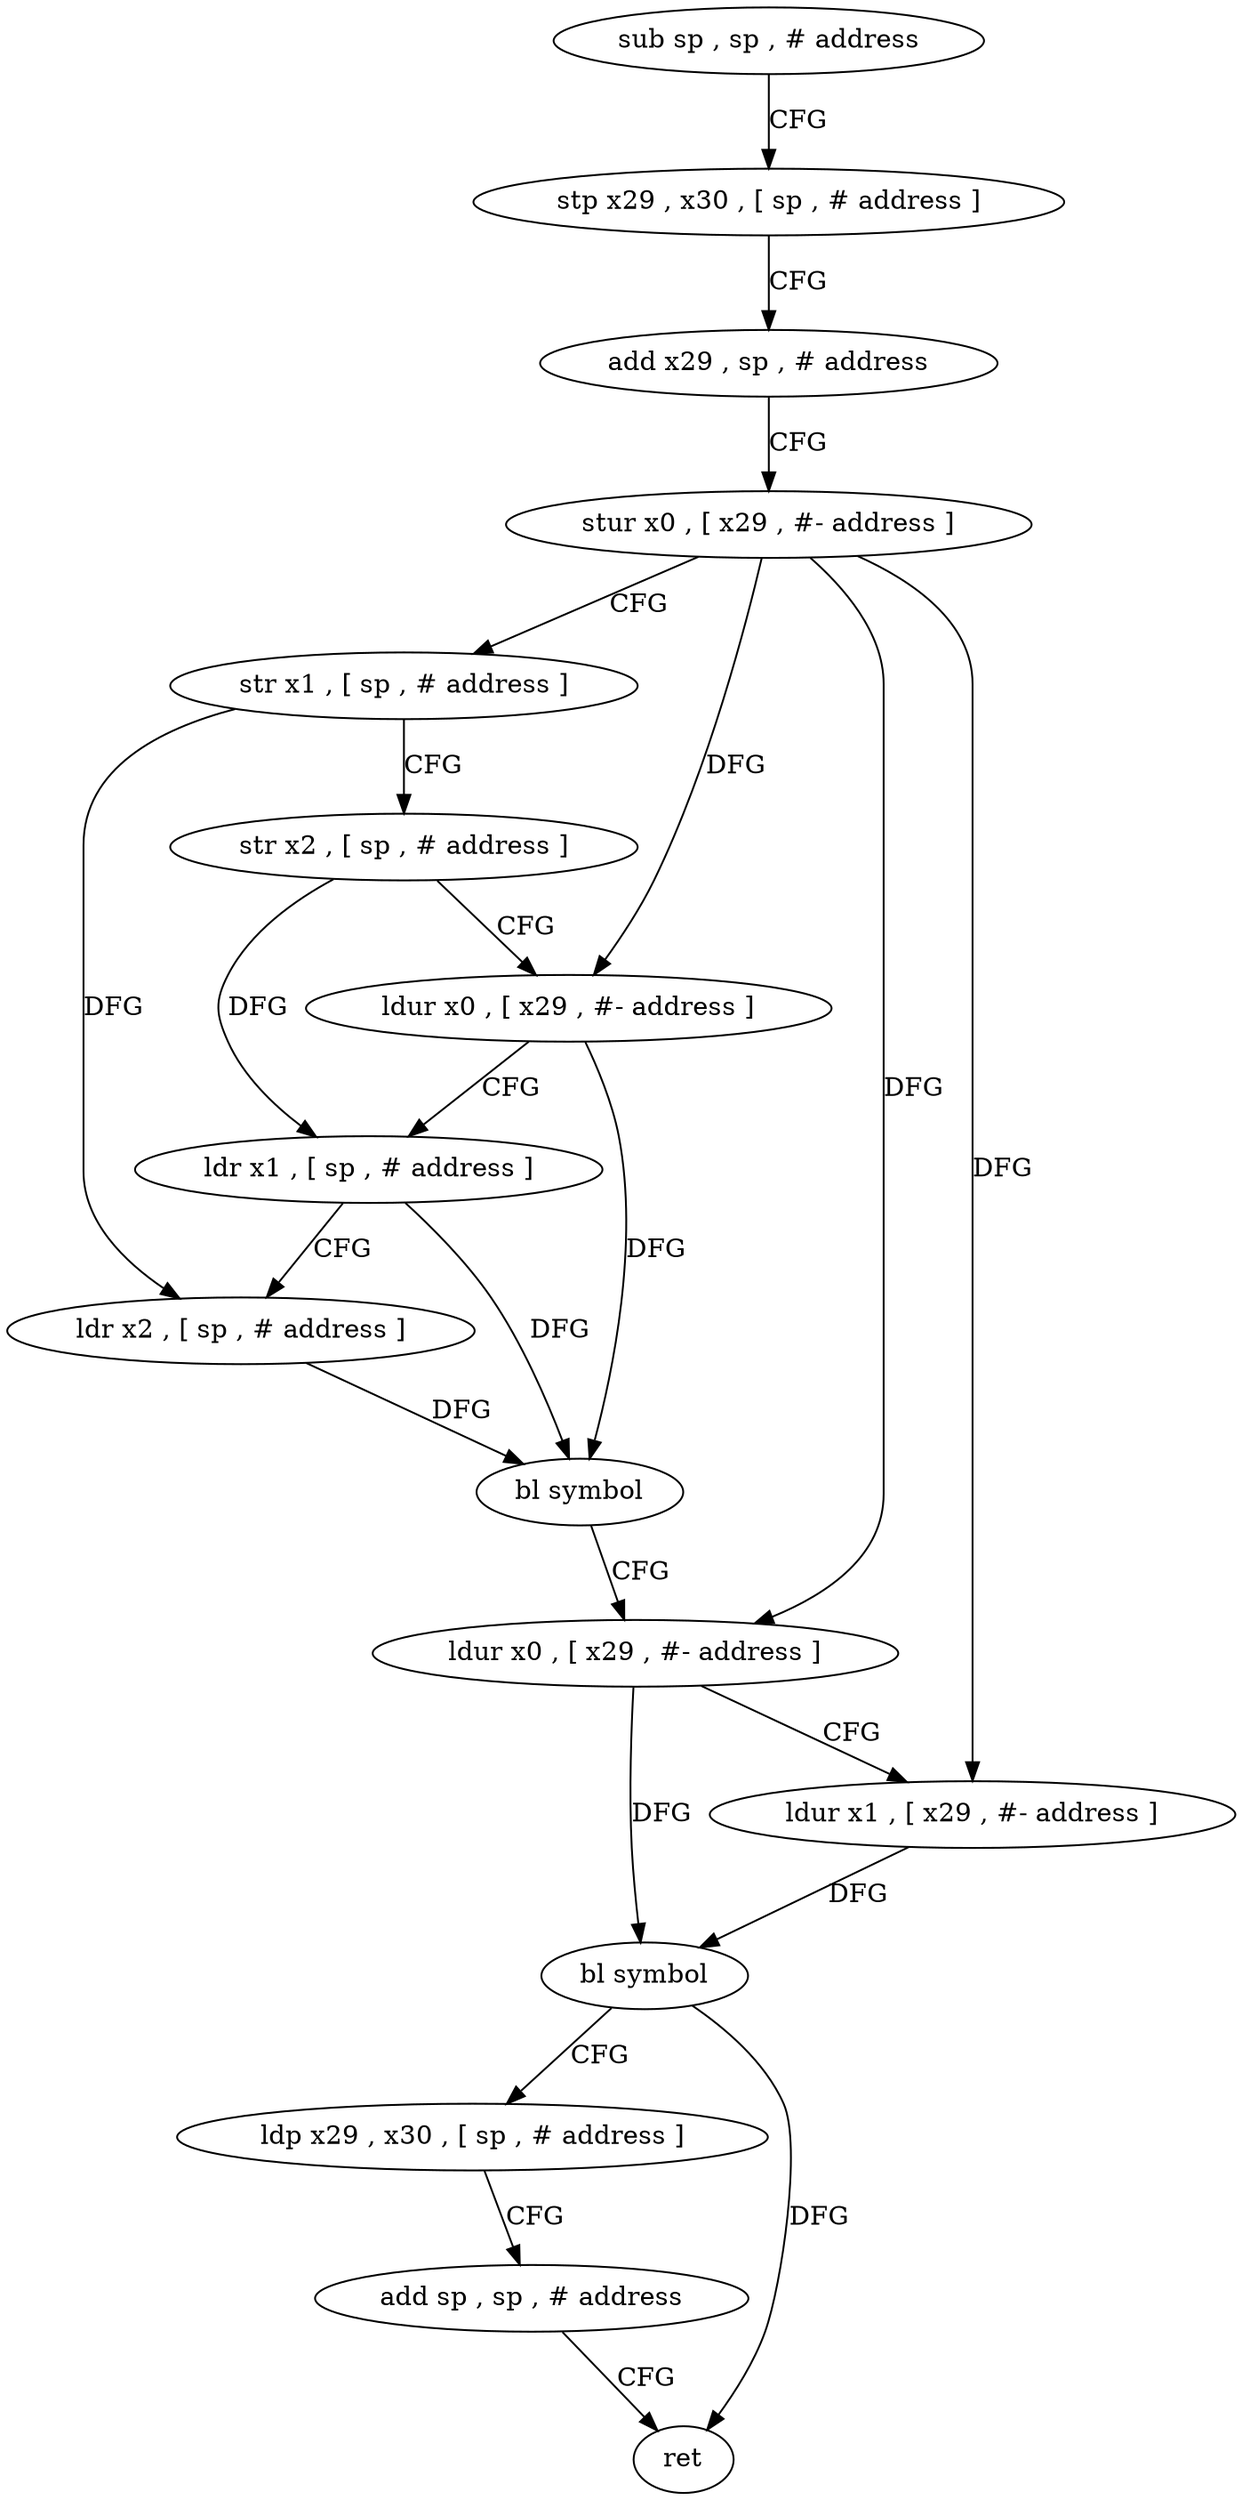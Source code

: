 digraph "func" {
"4250212" [label = "sub sp , sp , # address" ]
"4250216" [label = "stp x29 , x30 , [ sp , # address ]" ]
"4250220" [label = "add x29 , sp , # address" ]
"4250224" [label = "stur x0 , [ x29 , #- address ]" ]
"4250228" [label = "str x1 , [ sp , # address ]" ]
"4250232" [label = "str x2 , [ sp , # address ]" ]
"4250236" [label = "ldur x0 , [ x29 , #- address ]" ]
"4250240" [label = "ldr x1 , [ sp , # address ]" ]
"4250244" [label = "ldr x2 , [ sp , # address ]" ]
"4250248" [label = "bl symbol" ]
"4250252" [label = "ldur x0 , [ x29 , #- address ]" ]
"4250256" [label = "ldur x1 , [ x29 , #- address ]" ]
"4250260" [label = "bl symbol" ]
"4250264" [label = "ldp x29 , x30 , [ sp , # address ]" ]
"4250268" [label = "add sp , sp , # address" ]
"4250272" [label = "ret" ]
"4250212" -> "4250216" [ label = "CFG" ]
"4250216" -> "4250220" [ label = "CFG" ]
"4250220" -> "4250224" [ label = "CFG" ]
"4250224" -> "4250228" [ label = "CFG" ]
"4250224" -> "4250236" [ label = "DFG" ]
"4250224" -> "4250252" [ label = "DFG" ]
"4250224" -> "4250256" [ label = "DFG" ]
"4250228" -> "4250232" [ label = "CFG" ]
"4250228" -> "4250244" [ label = "DFG" ]
"4250232" -> "4250236" [ label = "CFG" ]
"4250232" -> "4250240" [ label = "DFG" ]
"4250236" -> "4250240" [ label = "CFG" ]
"4250236" -> "4250248" [ label = "DFG" ]
"4250240" -> "4250244" [ label = "CFG" ]
"4250240" -> "4250248" [ label = "DFG" ]
"4250244" -> "4250248" [ label = "DFG" ]
"4250248" -> "4250252" [ label = "CFG" ]
"4250252" -> "4250256" [ label = "CFG" ]
"4250252" -> "4250260" [ label = "DFG" ]
"4250256" -> "4250260" [ label = "DFG" ]
"4250260" -> "4250264" [ label = "CFG" ]
"4250260" -> "4250272" [ label = "DFG" ]
"4250264" -> "4250268" [ label = "CFG" ]
"4250268" -> "4250272" [ label = "CFG" ]
}
